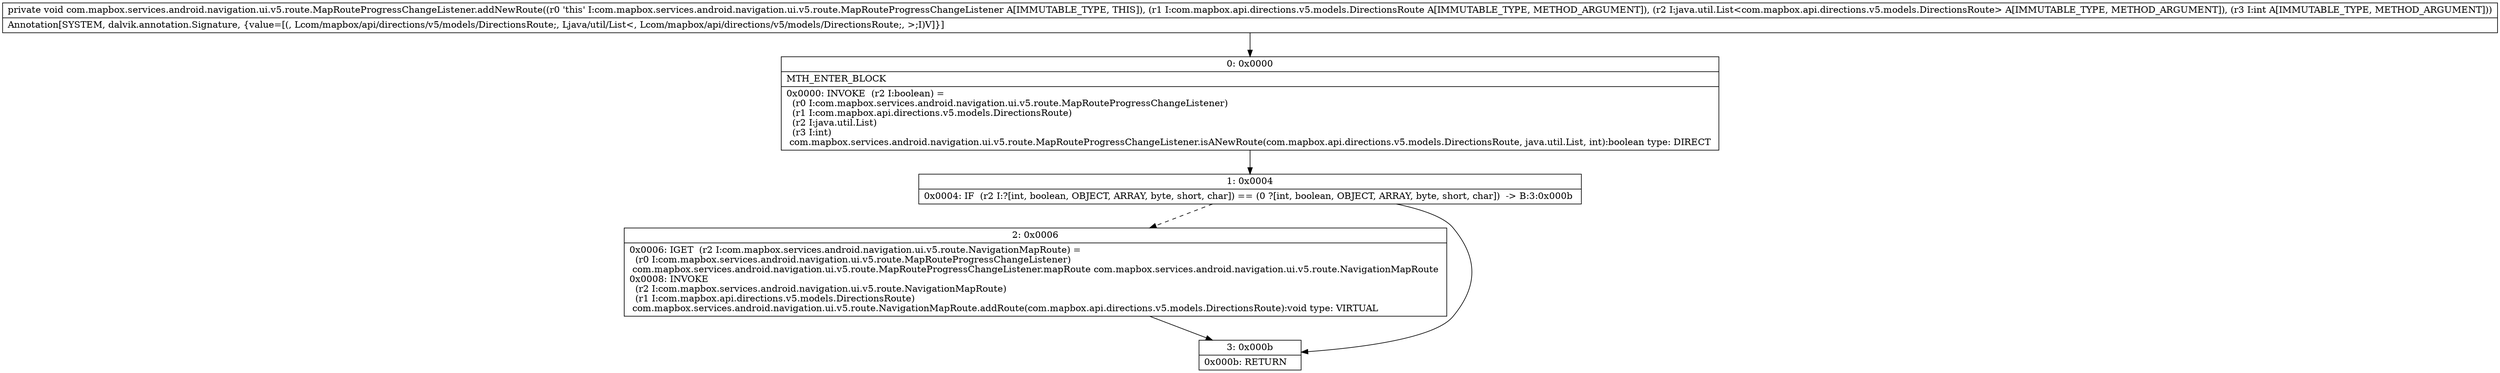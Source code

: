 digraph "CFG forcom.mapbox.services.android.navigation.ui.v5.route.MapRouteProgressChangeListener.addNewRoute(Lcom\/mapbox\/api\/directions\/v5\/models\/DirectionsRoute;Ljava\/util\/List;I)V" {
Node_0 [shape=record,label="{0\:\ 0x0000|MTH_ENTER_BLOCK\l|0x0000: INVOKE  (r2 I:boolean) = \l  (r0 I:com.mapbox.services.android.navigation.ui.v5.route.MapRouteProgressChangeListener)\l  (r1 I:com.mapbox.api.directions.v5.models.DirectionsRoute)\l  (r2 I:java.util.List)\l  (r3 I:int)\l com.mapbox.services.android.navigation.ui.v5.route.MapRouteProgressChangeListener.isANewRoute(com.mapbox.api.directions.v5.models.DirectionsRoute, java.util.List, int):boolean type: DIRECT \l}"];
Node_1 [shape=record,label="{1\:\ 0x0004|0x0004: IF  (r2 I:?[int, boolean, OBJECT, ARRAY, byte, short, char]) == (0 ?[int, boolean, OBJECT, ARRAY, byte, short, char])  \-\> B:3:0x000b \l}"];
Node_2 [shape=record,label="{2\:\ 0x0006|0x0006: IGET  (r2 I:com.mapbox.services.android.navigation.ui.v5.route.NavigationMapRoute) = \l  (r0 I:com.mapbox.services.android.navigation.ui.v5.route.MapRouteProgressChangeListener)\l com.mapbox.services.android.navigation.ui.v5.route.MapRouteProgressChangeListener.mapRoute com.mapbox.services.android.navigation.ui.v5.route.NavigationMapRoute \l0x0008: INVOKE  \l  (r2 I:com.mapbox.services.android.navigation.ui.v5.route.NavigationMapRoute)\l  (r1 I:com.mapbox.api.directions.v5.models.DirectionsRoute)\l com.mapbox.services.android.navigation.ui.v5.route.NavigationMapRoute.addRoute(com.mapbox.api.directions.v5.models.DirectionsRoute):void type: VIRTUAL \l}"];
Node_3 [shape=record,label="{3\:\ 0x000b|0x000b: RETURN   \l}"];
MethodNode[shape=record,label="{private void com.mapbox.services.android.navigation.ui.v5.route.MapRouteProgressChangeListener.addNewRoute((r0 'this' I:com.mapbox.services.android.navigation.ui.v5.route.MapRouteProgressChangeListener A[IMMUTABLE_TYPE, THIS]), (r1 I:com.mapbox.api.directions.v5.models.DirectionsRoute A[IMMUTABLE_TYPE, METHOD_ARGUMENT]), (r2 I:java.util.List\<com.mapbox.api.directions.v5.models.DirectionsRoute\> A[IMMUTABLE_TYPE, METHOD_ARGUMENT]), (r3 I:int A[IMMUTABLE_TYPE, METHOD_ARGUMENT]))  | Annotation[SYSTEM, dalvik.annotation.Signature, \{value=[(, Lcom\/mapbox\/api\/directions\/v5\/models\/DirectionsRoute;, Ljava\/util\/List\<, Lcom\/mapbox\/api\/directions\/v5\/models\/DirectionsRoute;, \>;I)V]\}]\l}"];
MethodNode -> Node_0;
Node_0 -> Node_1;
Node_1 -> Node_2[style=dashed];
Node_1 -> Node_3;
Node_2 -> Node_3;
}

